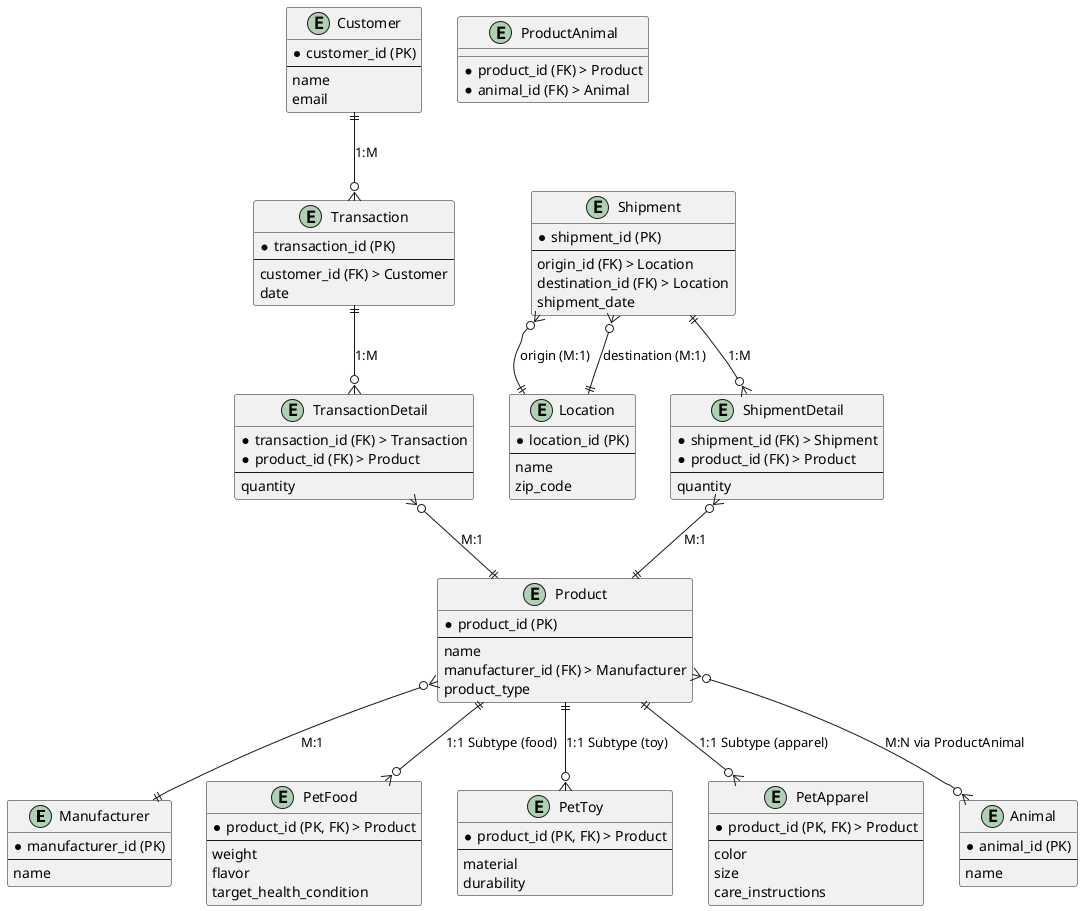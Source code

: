 @startuml

' Entities
entity Manufacturer {
  * manufacturer_id (PK)
  --
  name
}

entity Product {
  * product_id (PK)
  --
  name
  manufacturer_id (FK) > Manufacturer
  product_type
}

entity PetFood {
  * product_id (PK, FK) > Product
  --
  weight
  flavor
  target_health_condition
}

entity PetToy {
  * product_id (PK, FK) > Product
  --
  material
  durability
}

entity PetApparel {
  * product_id (PK, FK) > Product
  --
  color
  size
  care_instructions
}

entity Animal {
  * animal_id (PK)
  --
  name
}

entity ProductAnimal {
  * product_id (FK) > Product
  * animal_id (FK) > Animal
}

entity Customer {
  * customer_id (PK)
  --
  name
  email
}

entity Transaction {
  * transaction_id (PK)
  --
  customer_id (FK) > Customer
  date
}

entity TransactionDetail {
  * transaction_id (FK) > Transaction
  * product_id (FK) > Product
  --
  quantity
}

entity Location {
  * location_id (PK)
  --
  name
  zip_code
}

entity Shipment {
  * shipment_id (PK)
  --
  origin_id (FK) > Location
  destination_id (FK) > Location
  shipment_date
}

entity ShipmentDetail {
  * shipment_id (FK) > Shipment
  * product_id (FK) > Product
  --
  quantity
}

' Relationships
Product ||--o{ PetFood : "1:1 Subtype (food)"
Product ||--o{ PetToy : "1:1 Subtype (toy)"
Product ||--o{ PetApparel : "1:1 Subtype (apparel)"
Product }o--o{ Animal : "M:N via ProductAnimal"
Product }o--|| Manufacturer : "M:1"

Customer ||--o{ Transaction : "1:M"
Transaction ||--o{ TransactionDetail : "1:M"
TransactionDetail }o--|| Product : "M:1"

Shipment ||--o{ ShipmentDetail : "1:M"
ShipmentDetail }o--|| Product : "M:1"
Shipment }o--|| Location : "origin (M:1)"
Shipment }o--|| Location : "destination (M:1)"

@enduml
